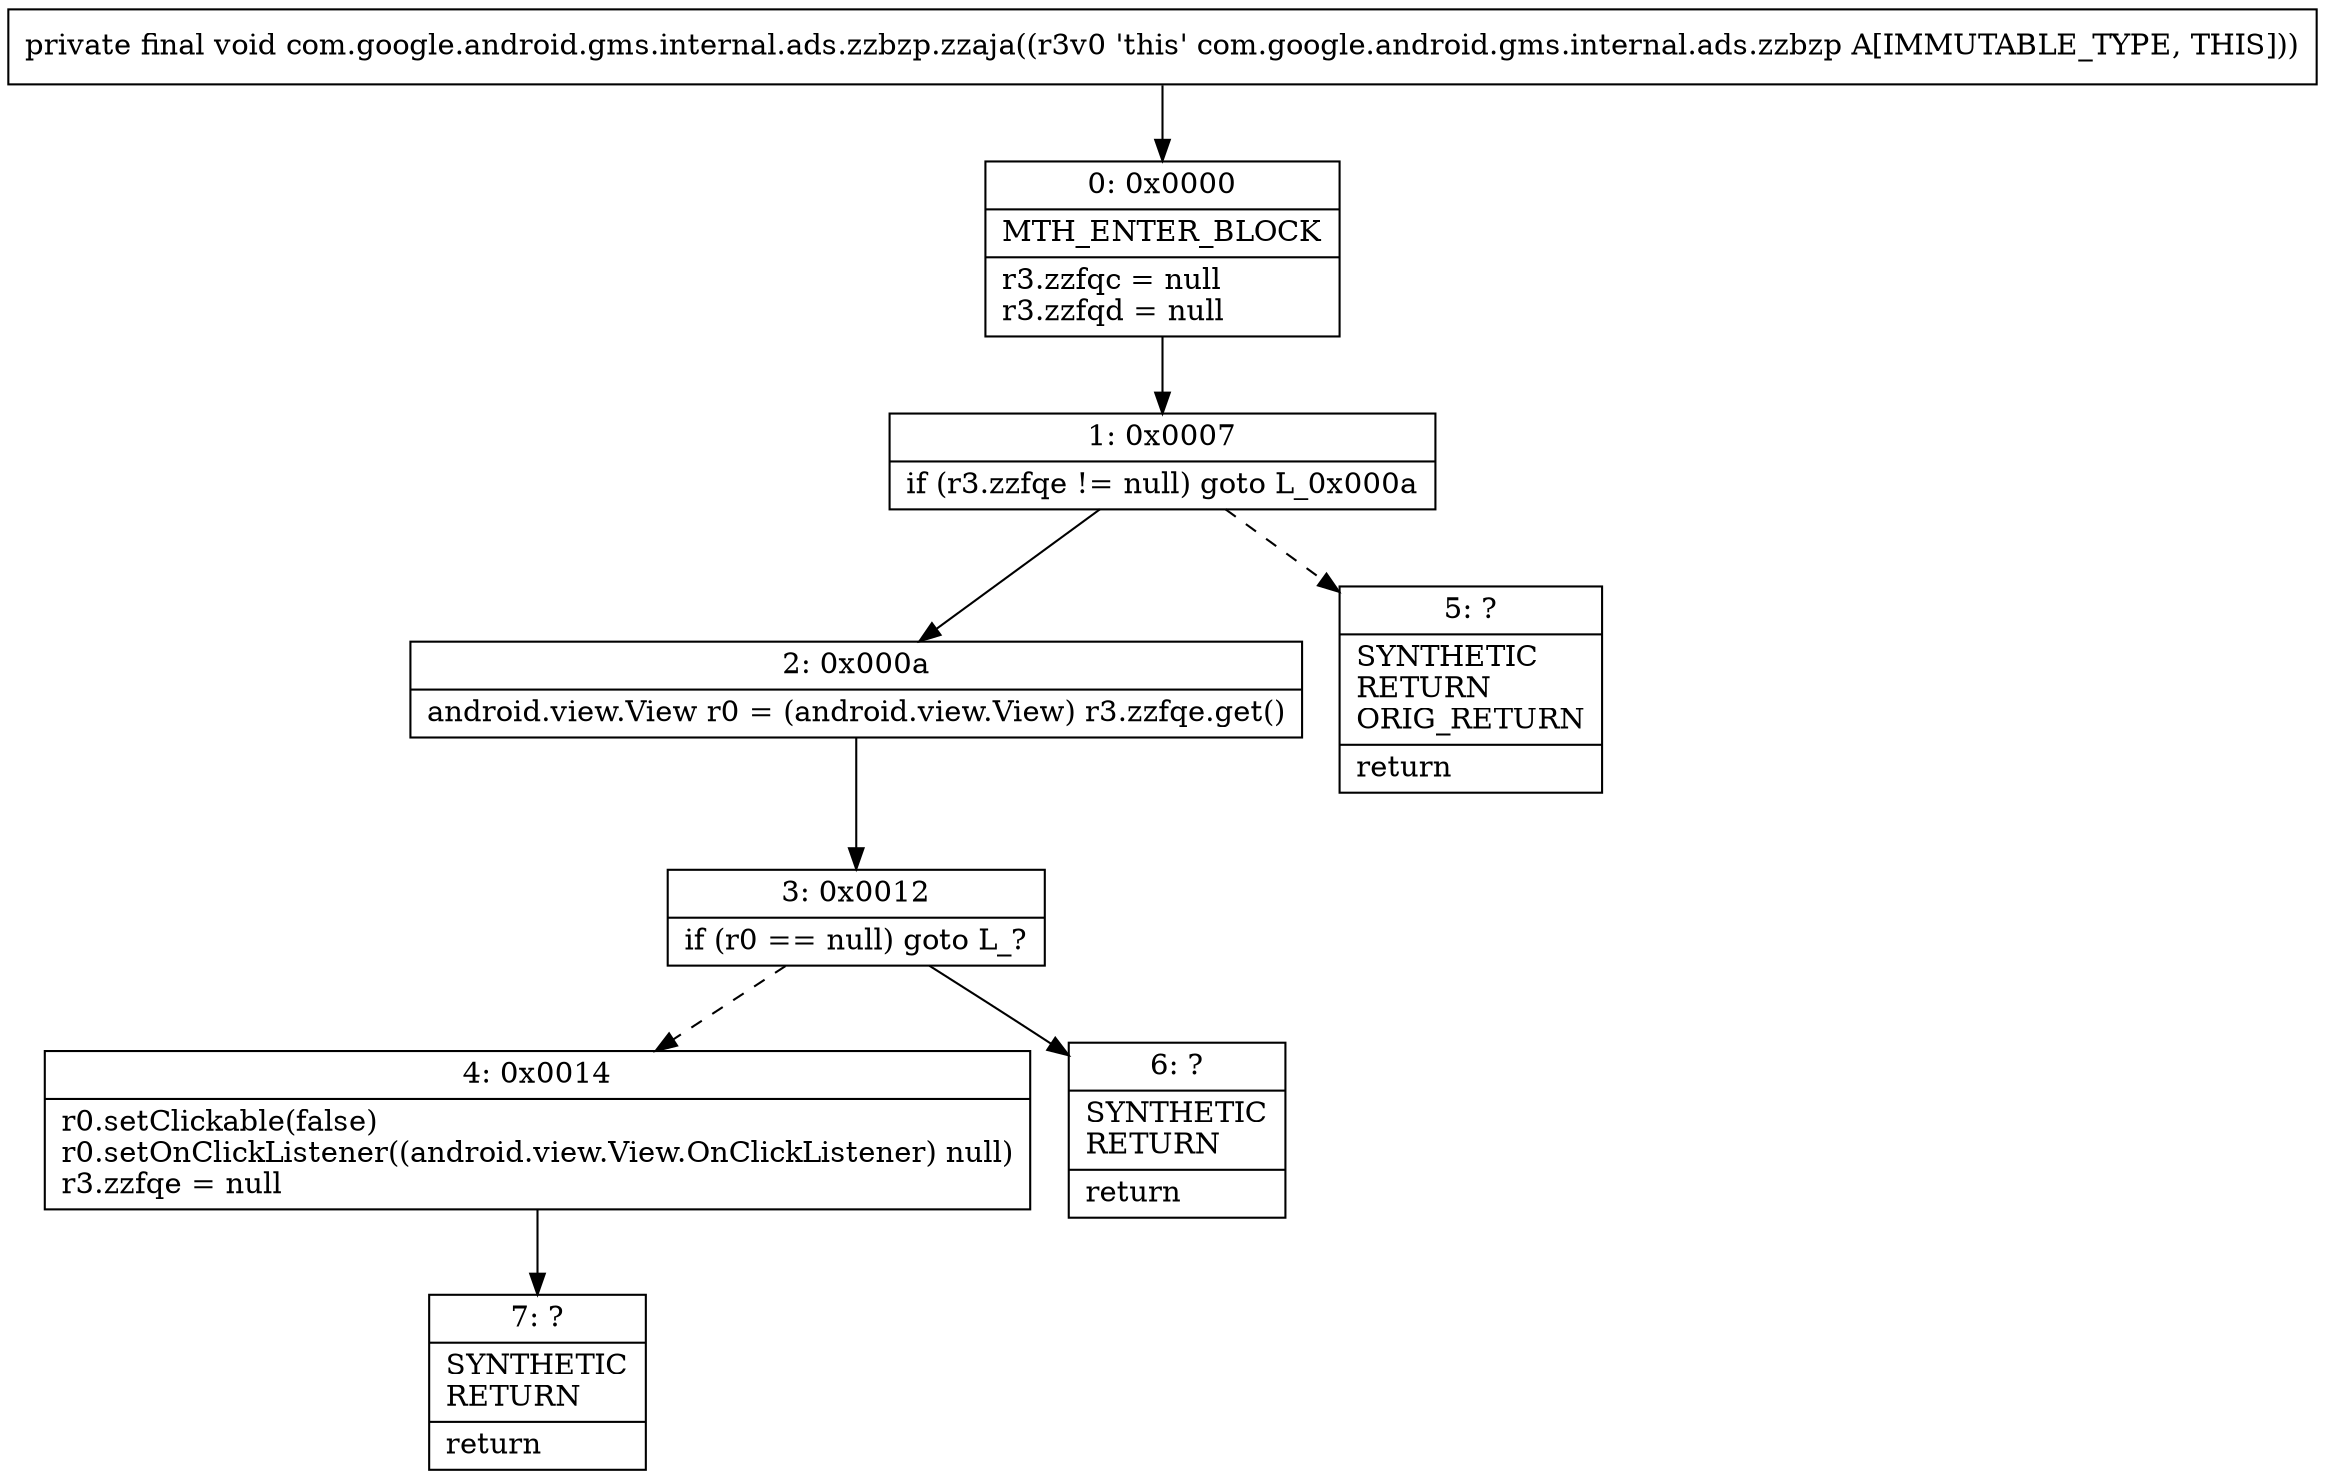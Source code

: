 digraph "CFG forcom.google.android.gms.internal.ads.zzbzp.zzaja()V" {
Node_0 [shape=record,label="{0\:\ 0x0000|MTH_ENTER_BLOCK\l|r3.zzfqc = null\lr3.zzfqd = null\l}"];
Node_1 [shape=record,label="{1\:\ 0x0007|if (r3.zzfqe != null) goto L_0x000a\l}"];
Node_2 [shape=record,label="{2\:\ 0x000a|android.view.View r0 = (android.view.View) r3.zzfqe.get()\l}"];
Node_3 [shape=record,label="{3\:\ 0x0012|if (r0 == null) goto L_?\l}"];
Node_4 [shape=record,label="{4\:\ 0x0014|r0.setClickable(false)\lr0.setOnClickListener((android.view.View.OnClickListener) null)\lr3.zzfqe = null\l}"];
Node_5 [shape=record,label="{5\:\ ?|SYNTHETIC\lRETURN\lORIG_RETURN\l|return\l}"];
Node_6 [shape=record,label="{6\:\ ?|SYNTHETIC\lRETURN\l|return\l}"];
Node_7 [shape=record,label="{7\:\ ?|SYNTHETIC\lRETURN\l|return\l}"];
MethodNode[shape=record,label="{private final void com.google.android.gms.internal.ads.zzbzp.zzaja((r3v0 'this' com.google.android.gms.internal.ads.zzbzp A[IMMUTABLE_TYPE, THIS])) }"];
MethodNode -> Node_0;
Node_0 -> Node_1;
Node_1 -> Node_2;
Node_1 -> Node_5[style=dashed];
Node_2 -> Node_3;
Node_3 -> Node_4[style=dashed];
Node_3 -> Node_6;
Node_4 -> Node_7;
}


